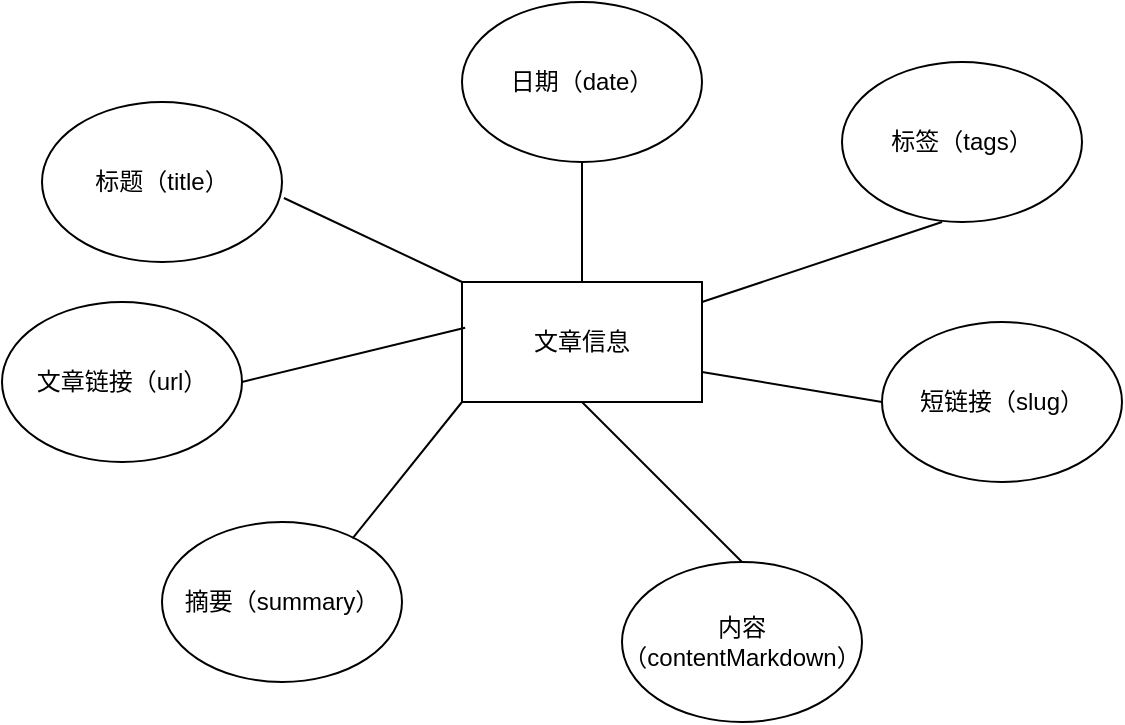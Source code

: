 <mxfile version="21.1.7" type="github">
  <diagram name="Page-1" id="Pj35j-wqYLKcep_gX9Wg">
    <mxGraphModel dx="761" dy="358" grid="1" gridSize="10" guides="1" tooltips="1" connect="1" arrows="1" fold="1" page="1" pageScale="1" pageWidth="850" pageHeight="1100" math="0" shadow="0">
      <root>
        <mxCell id="0" />
        <mxCell id="1" parent="0" />
        <mxCell id="iwkqgoZi0rt_ne5TUhef-1" value="文章信息" style="rounded=0;whiteSpace=wrap;html=1;" vertex="1" parent="1">
          <mxGeometry x="340" y="360" width="120" height="60" as="geometry" />
        </mxCell>
        <mxCell id="iwkqgoZi0rt_ne5TUhef-2" value="标题（title）" style="ellipse;whiteSpace=wrap;html=1;" vertex="1" parent="1">
          <mxGeometry x="130" y="270" width="120" height="80" as="geometry" />
        </mxCell>
        <mxCell id="iwkqgoZi0rt_ne5TUhef-3" value="日期（date）" style="ellipse;whiteSpace=wrap;html=1;" vertex="1" parent="1">
          <mxGeometry x="340" y="220" width="120" height="80" as="geometry" />
        </mxCell>
        <mxCell id="iwkqgoZi0rt_ne5TUhef-4" value="标签（tags）" style="ellipse;whiteSpace=wrap;html=1;" vertex="1" parent="1">
          <mxGeometry x="530" y="250" width="120" height="80" as="geometry" />
        </mxCell>
        <mxCell id="iwkqgoZi0rt_ne5TUhef-5" value="短链接（slug）" style="ellipse;whiteSpace=wrap;html=1;" vertex="1" parent="1">
          <mxGeometry x="550" y="380" width="120" height="80" as="geometry" />
        </mxCell>
        <mxCell id="iwkqgoZi0rt_ne5TUhef-6" value="摘要（summary）" style="ellipse;whiteSpace=wrap;html=1;" vertex="1" parent="1">
          <mxGeometry x="190" y="480" width="120" height="80" as="geometry" />
        </mxCell>
        <mxCell id="iwkqgoZi0rt_ne5TUhef-7" value="内容（contentMarkdown）" style="ellipse;whiteSpace=wrap;html=1;" vertex="1" parent="1">
          <mxGeometry x="420" y="500" width="120" height="80" as="geometry" />
        </mxCell>
        <mxCell id="iwkqgoZi0rt_ne5TUhef-9" value="" style="endArrow=none;html=1;rounded=0;entryX=0;entryY=1;entryDx=0;entryDy=0;exitX=0.794;exitY=0.103;exitDx=0;exitDy=0;exitPerimeter=0;" edge="1" parent="1" source="iwkqgoZi0rt_ne5TUhef-6" target="iwkqgoZi0rt_ne5TUhef-1">
          <mxGeometry width="50" height="50" relative="1" as="geometry">
            <mxPoint x="240" y="460" as="sourcePoint" />
            <mxPoint x="290" y="410" as="targetPoint" />
          </mxGeometry>
        </mxCell>
        <mxCell id="iwkqgoZi0rt_ne5TUhef-11" value="" style="endArrow=none;html=1;rounded=0;exitX=1.008;exitY=0.6;exitDx=0;exitDy=0;exitPerimeter=0;entryX=0;entryY=0;entryDx=0;entryDy=0;" edge="1" parent="1" source="iwkqgoZi0rt_ne5TUhef-2" target="iwkqgoZi0rt_ne5TUhef-1">
          <mxGeometry width="50" height="50" relative="1" as="geometry">
            <mxPoint x="260" y="370" as="sourcePoint" />
            <mxPoint x="310" y="320" as="targetPoint" />
          </mxGeometry>
        </mxCell>
        <mxCell id="iwkqgoZi0rt_ne5TUhef-12" value="" style="endArrow=none;html=1;rounded=0;exitX=0.5;exitY=0;exitDx=0;exitDy=0;entryX=0.5;entryY=1;entryDx=0;entryDy=0;" edge="1" parent="1" source="iwkqgoZi0rt_ne5TUhef-1" target="iwkqgoZi0rt_ne5TUhef-3">
          <mxGeometry width="50" height="50" relative="1" as="geometry">
            <mxPoint x="310" y="190" as="sourcePoint" />
            <mxPoint x="390" y="310" as="targetPoint" />
          </mxGeometry>
        </mxCell>
        <mxCell id="iwkqgoZi0rt_ne5TUhef-13" value="" style="endArrow=none;html=1;rounded=0;" edge="1" parent="1">
          <mxGeometry width="50" height="50" relative="1" as="geometry">
            <mxPoint x="460" y="370" as="sourcePoint" />
            <mxPoint x="580" y="330" as="targetPoint" />
          </mxGeometry>
        </mxCell>
        <mxCell id="iwkqgoZi0rt_ne5TUhef-14" value="" style="endArrow=none;html=1;rounded=0;entryX=0.5;entryY=1;entryDx=0;entryDy=0;exitX=0.5;exitY=0;exitDx=0;exitDy=0;" edge="1" parent="1" source="iwkqgoZi0rt_ne5TUhef-7" target="iwkqgoZi0rt_ne5TUhef-1">
          <mxGeometry width="50" height="50" relative="1" as="geometry">
            <mxPoint x="420" y="480" as="sourcePoint" />
            <mxPoint x="470" y="430" as="targetPoint" />
          </mxGeometry>
        </mxCell>
        <mxCell id="iwkqgoZi0rt_ne5TUhef-15" value="" style="endArrow=none;html=1;rounded=0;exitX=1;exitY=0.75;exitDx=0;exitDy=0;entryX=0;entryY=0.5;entryDx=0;entryDy=0;" edge="1" parent="1" source="iwkqgoZi0rt_ne5TUhef-1" target="iwkqgoZi0rt_ne5TUhef-5">
          <mxGeometry width="50" height="50" relative="1" as="geometry">
            <mxPoint x="480" y="430" as="sourcePoint" />
            <mxPoint x="530" y="380" as="targetPoint" />
          </mxGeometry>
        </mxCell>
        <mxCell id="iwkqgoZi0rt_ne5TUhef-16" value="文章链接（url）" style="ellipse;whiteSpace=wrap;html=1;" vertex="1" parent="1">
          <mxGeometry x="110" y="370" width="120" height="80" as="geometry" />
        </mxCell>
        <mxCell id="iwkqgoZi0rt_ne5TUhef-17" value="" style="endArrow=none;html=1;rounded=0;exitX=1;exitY=0.5;exitDx=0;exitDy=0;entryX=0.013;entryY=0.381;entryDx=0;entryDy=0;entryPerimeter=0;" edge="1" parent="1" source="iwkqgoZi0rt_ne5TUhef-16" target="iwkqgoZi0rt_ne5TUhef-1">
          <mxGeometry width="50" height="50" relative="1" as="geometry">
            <mxPoint x="250" y="420" as="sourcePoint" />
            <mxPoint x="300" y="370" as="targetPoint" />
          </mxGeometry>
        </mxCell>
      </root>
    </mxGraphModel>
  </diagram>
</mxfile>
